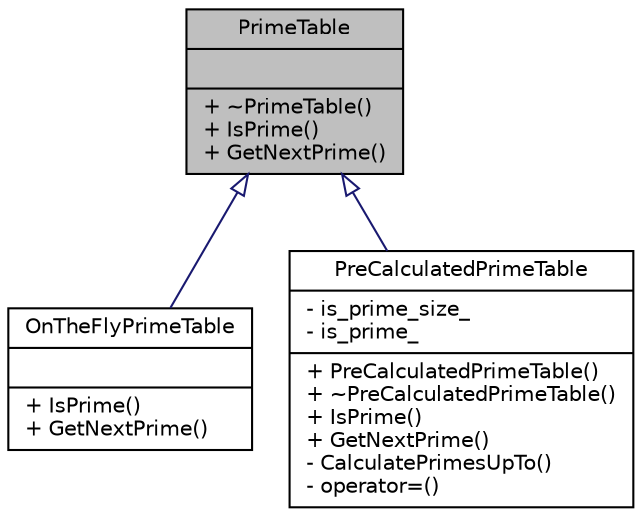 digraph "PrimeTable"
{
 // LATEX_PDF_SIZE
  bgcolor="transparent";
  edge [fontname="Helvetica",fontsize="10",labelfontname="Helvetica",labelfontsize="10"];
  node [fontname="Helvetica",fontsize="10",shape=record];
  Node1 [label="{PrimeTable\n||+ ~PrimeTable()\l+ IsPrime()\l+ GetNextPrime()\l}",height=0.2,width=0.4,color="black", fillcolor="grey75", style="filled", fontcolor="black",tooltip=" "];
  Node1 -> Node2 [dir="back",color="midnightblue",fontsize="10",style="solid",arrowtail="onormal",fontname="Helvetica"];
  Node2 [label="{OnTheFlyPrimeTable\n||+ IsPrime()\l+ GetNextPrime()\l}",height=0.2,width=0.4,color="black",URL="$classOnTheFlyPrimeTable.html",tooltip=" "];
  Node1 -> Node3 [dir="back",color="midnightblue",fontsize="10",style="solid",arrowtail="onormal",fontname="Helvetica"];
  Node3 [label="{PreCalculatedPrimeTable\n|- is_prime_size_\l- is_prime_\l|+ PreCalculatedPrimeTable()\l+ ~PreCalculatedPrimeTable()\l+ IsPrime()\l+ GetNextPrime()\l- CalculatePrimesUpTo()\l- operator=()\l}",height=0.2,width=0.4,color="black",URL="$classPreCalculatedPrimeTable.html",tooltip=" "];
}
